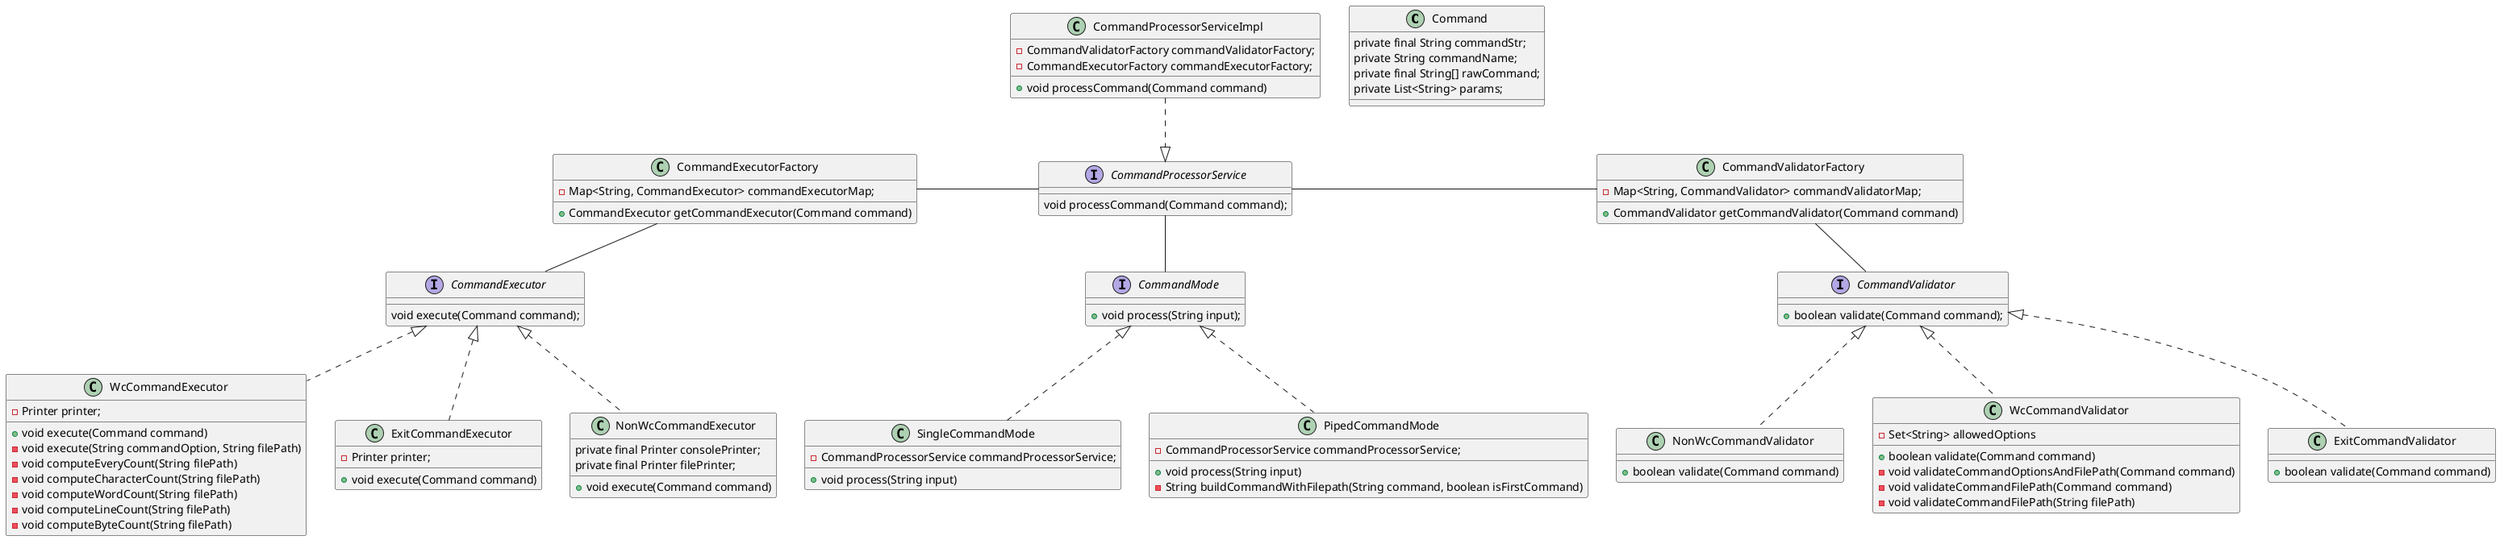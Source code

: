 @startuml
'https://plantuml.com/class-diagram

class Command {
    private final String commandStr;
    private String commandName;
    private final String[] rawCommand;
    private List<String> params;
}

interface CommandValidator {
    + boolean validate(Command command);
}

class WcCommandValidator implements CommandValidator {
    - Set<String> allowedOptions
    + boolean validate(Command command)
    - void validateCommandOptionsAndFilePath(Command command)
    - void validateCommandFilePath(Command command)
    - void validateCommandFilePath(String filePath)
}

class ExitCommandValidator implements CommandValidator {
    + boolean validate(Command command)
}

class NonWcCommandValidator implements CommandValidator {
    + boolean validate(Command command)
}

interface CommandExecutor {
	void execute(Command command);
}

class WcCommandExecutor implements CommandExecutor {
    - Printer printer;
    + void execute(Command command)
    - void execute(String commandOption, String filePath)
    - void computeEveryCount(String filePath)
    - void computeCharacterCount(String filePath)
    - void computeWordCount(String filePath)
    - void computeLineCount(String filePath)
    - void computeByteCount(String filePath)
}

class ExitCommandExecutor implements CommandExecutor {
    - Printer printer;
    + void execute(Command command)
}

class NonWcCommandExecutor implements CommandExecutor{
	private final Printer consolePrinter;
	private final Printer filePrinter;
	+ void execute(Command command)
}

class CommandExecutorFactory {
	- Map<String, CommandExecutor> commandExecutorMap;
	+ CommandExecutor getCommandExecutor(Command command)
}

class CommandValidatorFactory {
	- Map<String, CommandValidator> commandValidatorMap;
	+ CommandValidator getCommandValidator(Command command)
}

CommandValidatorFactory -down- CommandValidator
CommandExecutorFactory -down- CommandExecutor

interface CommandProcessorService {
	void processCommand(Command command);
}

class CommandProcessorServiceImpl  {
    - CommandValidatorFactory commandValidatorFactory;
    - CommandExecutorFactory commandExecutorFactory;
    + void processCommand(Command command)
}

CommandProcessorServiceImpl .down.|> CommandProcessorService

CommandProcessorService -right- CommandValidatorFactory
CommandProcessorService -left- CommandExecutorFactory

interface CommandMode {
	+ void process(String input);
}

class SingleCommandMode implements CommandMode {
    - CommandProcessorService commandProcessorService;
    + void process(String input)
}

class PipedCommandMode implements CommandMode {
    - CommandProcessorService commandProcessorService;
    + void process(String input)
    - String buildCommandWithFilepath(String command, boolean isFirstCommand)
}

CommandMode -up- CommandProcessorService

@enduml